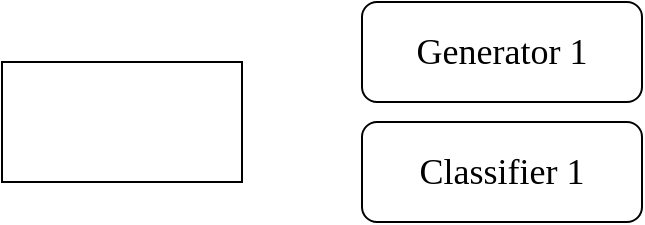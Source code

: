 <mxfile version="24.4.9" type="github">
  <diagram name="페이지-1" id="N0a90yzCSFmDW6ha1G4W">
    <mxGraphModel dx="2074" dy="1132" grid="1" gridSize="10" guides="1" tooltips="1" connect="1" arrows="1" fold="1" page="1" pageScale="1" pageWidth="827" pageHeight="1169" math="0" shadow="0">
      <root>
        <mxCell id="0" />
        <mxCell id="1" parent="0" />
        <mxCell id="rO1PXfTfZBEmzGVlnl-P-1" value="&lt;font style=&quot;font-size: 18px;&quot; face=&quot;Times New Roman&quot;&gt;Generator 1&lt;/font&gt;" style="rounded=1;whiteSpace=wrap;html=1;" vertex="1" parent="1">
          <mxGeometry x="220" y="60" width="140" height="50" as="geometry" />
        </mxCell>
        <mxCell id="rO1PXfTfZBEmzGVlnl-P-2" value="&lt;font style=&quot;font-size: 18px;&quot; face=&quot;Times New Roman&quot;&gt;Classifier 1&lt;/font&gt;" style="rounded=1;whiteSpace=wrap;html=1;" vertex="1" parent="1">
          <mxGeometry x="220" y="120" width="140" height="50" as="geometry" />
        </mxCell>
        <mxCell id="rO1PXfTfZBEmzGVlnl-P-3" value="" style="rounded=0;whiteSpace=wrap;html=1;" vertex="1" parent="1">
          <mxGeometry x="40" y="90" width="120" height="60" as="geometry" />
        </mxCell>
      </root>
    </mxGraphModel>
  </diagram>
</mxfile>
